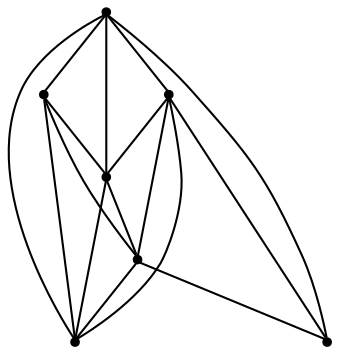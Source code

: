 graph {
  node [shape=point,comment="{\"directed\":false,\"doi\":\"10.4230/LIPIcs.GD.2024.29\",\"figure\":\"11 (3)\"}"]

  v0 [pos="2067.4718482575927,600.3758951844511"]
  v1 [pos="2023.790561767546,734.7686516123579"]
  v2 [pos="1996.9840401960341,385.35384295502115"]
  v3 [pos="1883.7266550852753,733.8360520725448"]
  v4 [pos="2080.6123947785513,672.8508580039651"]
  v5 [pos="1699.6796362289272,601.3054428577582"]
  v6 [pos="1769.8654914148485,385.35384295502115"]

  v0 -- v1 [id="-1",pos="2067.4718482575927,600.3758951844511 2057.2261827178954,657.8572921818541 2042.6668138179402,702.6568168646654 2023.790561767546,734.7686516123579"]
  v5 -- v3 [id="-2",pos="1699.6796362289272,601.3054428577582 1883.7266550852753,733.8360520725448 1883.7266550852753,733.8360520725448 1883.7266550852753,733.8360520725448"]
  v5 -- v0 [id="-3",pos="1699.6796362289272,601.3054428577582 2067.4718482575927,600.3758951844511 2067.4718482575927,600.3758951844511 2067.4718482575927,600.3758951844511"]
  v6 -- v2 [id="-4",pos="1769.8654914148485,385.35384295502115 1996.9840401960341,385.35384295502115 1996.9840401960341,385.35384295502115 1996.9840401960341,385.35384295502115"]
  v6 -- v5 [id="-5",pos="1769.8654914148485,385.35384295502115 1699.6796362289272,601.3054428577582 1699.6796362289272,601.3054428577582 1699.6796362289272,601.3054428577582"]
  v6 -- v3 [id="-6",pos="1769.8654914148485,385.35384295502115 1883.7266550852753,733.8360520725448 1883.7266550852753,733.8360520725448 1883.7266550852753,733.8360520725448"]
  v2 -- v1 [id="-7",pos="1996.9840401960341,385.35384295502115 2024.4578089392373,492.149587857376 1985.5944133406308,555.0995481503425 1989.247101917953,606.6232566640322 1992.899790495275,658.1469969679979 2039.0714886554929,698.241465416457 2023.790561767546,734.7686516123579"]
  v1 -- v5 [id="-8",pos="2023.790561767546,734.7686516123579 1985.2984384705344,738.0129128694143 1961.42317467996,681.7237148064969 1913.5398590608306,662.3268778410974 1865.6533636515198,642.9330609519278 1793.7619962038355,660.4315415797238 1699.6796362289272,601.3054428577582"]
  v3 -- v1 [id="-9",pos="1883.7266550852753,733.8360520725448 2023.790561767546,734.7686516123579 2023.790561767546,734.7686516123579 2023.790561767546,734.7686516123579"]
  v3 -- v4 [id="-10",pos="1883.7266550852753,733.8360520725448 1960.7410460902192,689.9117136909011 2026.371661053694,669.5823089759646 2080.6123947785513,672.8508580039651"]
  v3 -- v2 [id="-11",pos="1883.7266550852753,733.8360520725448 1996.9840401960341,385.35384295502115 1996.9840401960341,385.35384295502115 1996.9840401960341,385.35384295502115"]
  v2 -- v0 [id="-12",pos="1996.9840401960341,385.35384295502115 2067.4718482575927,600.3758951844511 2067.4718482575927,600.3758951844511 2067.4718482575927,600.3758951844511"]
  v2 -- v5 [id="-13",pos="1996.9840401960341,385.35384295502115 1699.6796362289272,601.3054428577582 1699.6796362289272,601.3054428577582 1699.6796362289272,601.3054428577582"]
  v0 -- v4 [id="-14",pos="2067.4718482575927,600.3758951844511 2080.6123947785513,672.8508580039651 2080.6123947785513,672.8508580039651 2080.6123947785513,672.8508580039651"]
  v0 -- v6 [id="-15",pos="2067.4718482575927,600.3758951844511 1769.8654914148485,385.35384295502115 1769.8654914148485,385.35384295502115 1769.8654914148485,385.35384295502115"]
  v4 -- v1 [id="-16",pos="2080.6123947785513,672.8508580039651 2023.790561767546,734.7686516123579 2023.790561767546,734.7686516123579 2023.790561767546,734.7686516123579"]
}